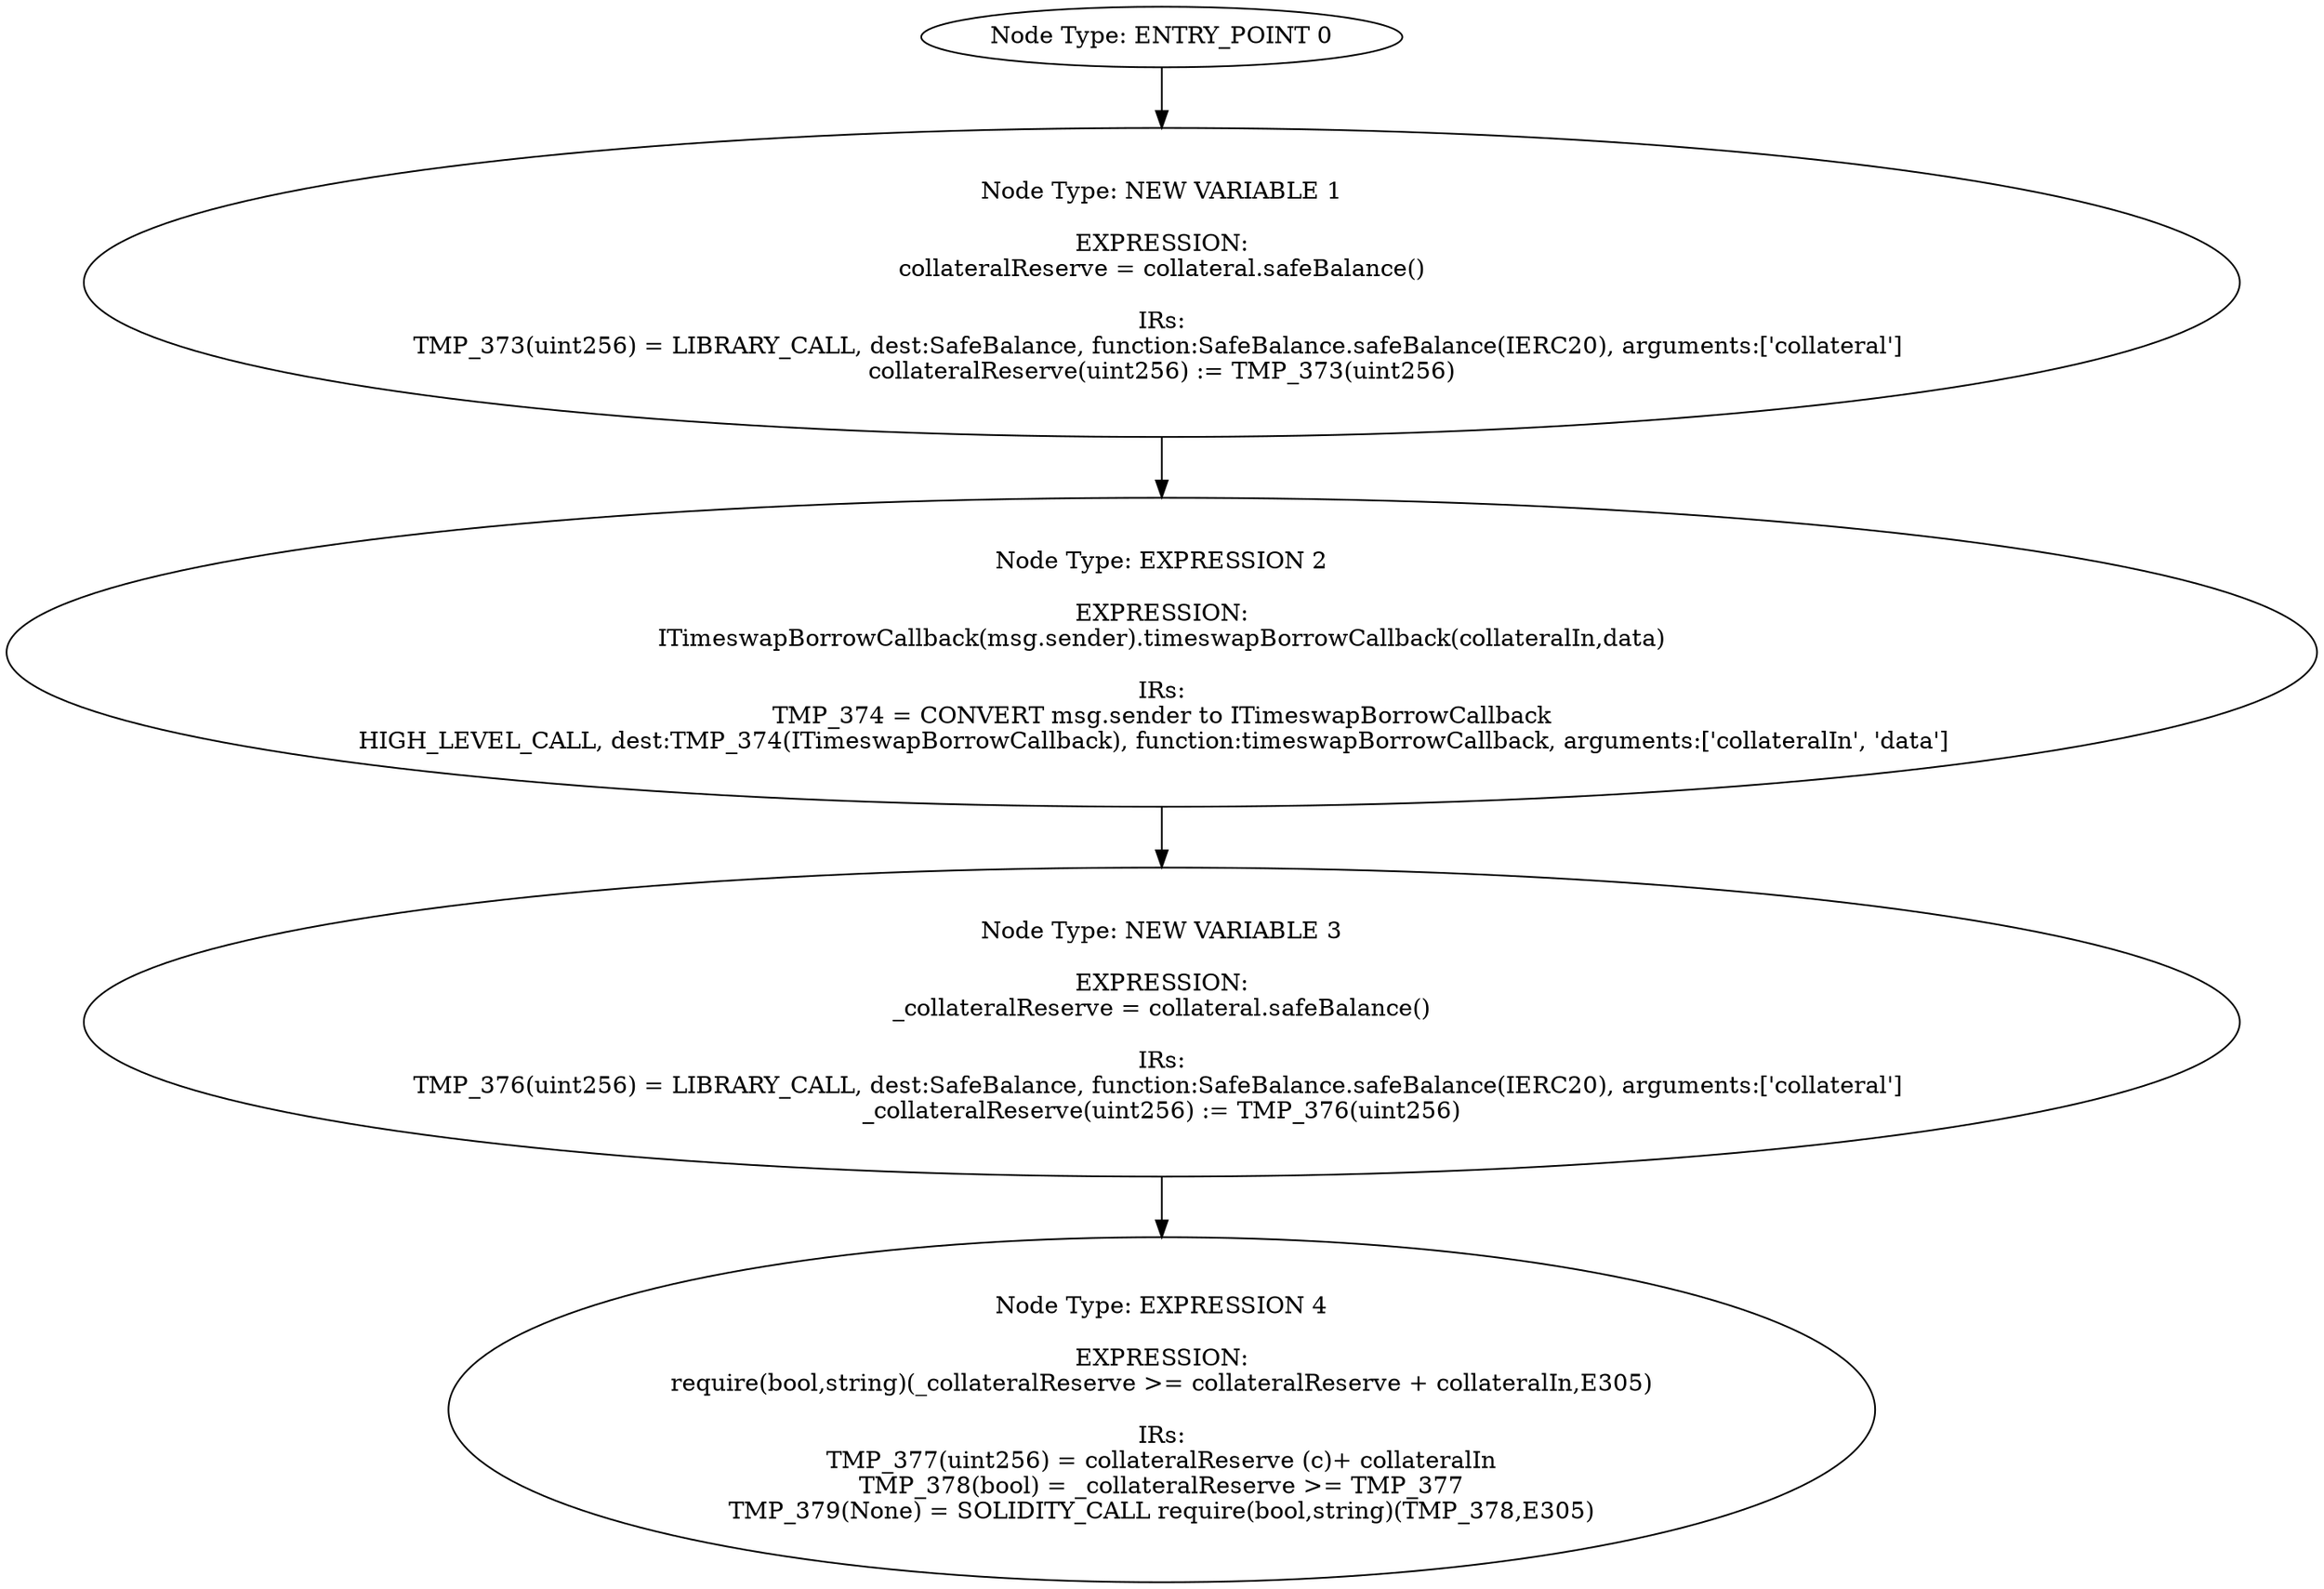 digraph{
0[label="Node Type: ENTRY_POINT 0
"];
0->1;
1[label="Node Type: NEW VARIABLE 1

EXPRESSION:
collateralReserve = collateral.safeBalance()

IRs:
TMP_373(uint256) = LIBRARY_CALL, dest:SafeBalance, function:SafeBalance.safeBalance(IERC20), arguments:['collateral'] 
collateralReserve(uint256) := TMP_373(uint256)"];
1->2;
2[label="Node Type: EXPRESSION 2

EXPRESSION:
ITimeswapBorrowCallback(msg.sender).timeswapBorrowCallback(collateralIn,data)

IRs:
TMP_374 = CONVERT msg.sender to ITimeswapBorrowCallback
HIGH_LEVEL_CALL, dest:TMP_374(ITimeswapBorrowCallback), function:timeswapBorrowCallback, arguments:['collateralIn', 'data']  "];
2->3;
3[label="Node Type: NEW VARIABLE 3

EXPRESSION:
_collateralReserve = collateral.safeBalance()

IRs:
TMP_376(uint256) = LIBRARY_CALL, dest:SafeBalance, function:SafeBalance.safeBalance(IERC20), arguments:['collateral'] 
_collateralReserve(uint256) := TMP_376(uint256)"];
3->4;
4[label="Node Type: EXPRESSION 4

EXPRESSION:
require(bool,string)(_collateralReserve >= collateralReserve + collateralIn,E305)

IRs:
TMP_377(uint256) = collateralReserve (c)+ collateralIn
TMP_378(bool) = _collateralReserve >= TMP_377
TMP_379(None) = SOLIDITY_CALL require(bool,string)(TMP_378,E305)"];
}
